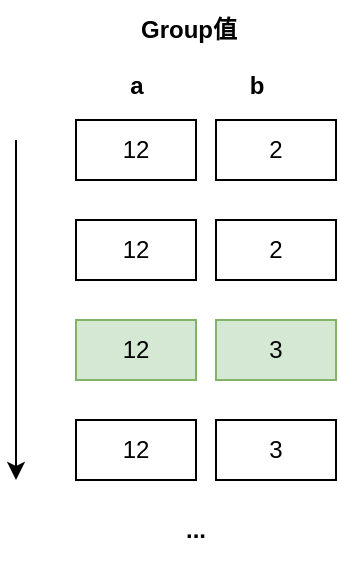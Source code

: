 <mxfile version="24.2.5" type="device">
  <diagram name="第 1 页" id="rgk8OGFIlBBUrkotk4T9">
    <mxGraphModel dx="2074" dy="1196" grid="1" gridSize="10" guides="1" tooltips="1" connect="1" arrows="1" fold="1" page="1" pageScale="1" pageWidth="827" pageHeight="1169" math="0" shadow="0">
      <root>
        <mxCell id="0" />
        <mxCell id="1" parent="0" />
        <mxCell id="u3coX2I7U0QBWvFU0Aoo-1" value="12" style="rounded=0;whiteSpace=wrap;html=1;" vertex="1" parent="1">
          <mxGeometry x="230" y="300" width="60" height="30" as="geometry" />
        </mxCell>
        <mxCell id="u3coX2I7U0QBWvFU0Aoo-2" value="2" style="rounded=0;whiteSpace=wrap;html=1;" vertex="1" parent="1">
          <mxGeometry x="300" y="300" width="60" height="30" as="geometry" />
        </mxCell>
        <mxCell id="u3coX2I7U0QBWvFU0Aoo-3" value="12" style="rounded=0;whiteSpace=wrap;html=1;" vertex="1" parent="1">
          <mxGeometry x="230" y="350" width="60" height="30" as="geometry" />
        </mxCell>
        <mxCell id="u3coX2I7U0QBWvFU0Aoo-4" value="2" style="rounded=0;whiteSpace=wrap;html=1;" vertex="1" parent="1">
          <mxGeometry x="300" y="350" width="60" height="30" as="geometry" />
        </mxCell>
        <mxCell id="u3coX2I7U0QBWvFU0Aoo-5" value="12" style="rounded=0;whiteSpace=wrap;html=1;fillColor=#d5e8d4;strokeColor=#82b366;" vertex="1" parent="1">
          <mxGeometry x="230" y="400" width="60" height="30" as="geometry" />
        </mxCell>
        <mxCell id="u3coX2I7U0QBWvFU0Aoo-6" value="3" style="rounded=0;whiteSpace=wrap;html=1;fillColor=#d5e8d4;strokeColor=#82b366;" vertex="1" parent="1">
          <mxGeometry x="300" y="400" width="60" height="30" as="geometry" />
        </mxCell>
        <mxCell id="u3coX2I7U0QBWvFU0Aoo-7" value="12" style="rounded=0;whiteSpace=wrap;html=1;" vertex="1" parent="1">
          <mxGeometry x="230" y="450" width="60" height="30" as="geometry" />
        </mxCell>
        <mxCell id="u3coX2I7U0QBWvFU0Aoo-8" value="3" style="rounded=0;whiteSpace=wrap;html=1;" vertex="1" parent="1">
          <mxGeometry x="300" y="450" width="60" height="30" as="geometry" />
        </mxCell>
        <mxCell id="u3coX2I7U0QBWvFU0Aoo-21" value="Group值" style="text;html=1;align=center;verticalAlign=middle;resizable=0;points=[];autosize=1;strokeColor=none;fillColor=none;fontStyle=1" vertex="1" parent="1">
          <mxGeometry x="251" y="240" width="70" height="30" as="geometry" />
        </mxCell>
        <mxCell id="u3coX2I7U0QBWvFU0Aoo-22" value="a" style="text;html=1;align=center;verticalAlign=middle;resizable=0;points=[];autosize=1;strokeColor=none;fillColor=none;fontStyle=1" vertex="1" parent="1">
          <mxGeometry x="245" y="268" width="30" height="30" as="geometry" />
        </mxCell>
        <mxCell id="u3coX2I7U0QBWvFU0Aoo-23" value="b" style="text;html=1;align=center;verticalAlign=middle;resizable=0;points=[];autosize=1;strokeColor=none;fillColor=none;fontStyle=1" vertex="1" parent="1">
          <mxGeometry x="305" y="268" width="30" height="30" as="geometry" />
        </mxCell>
        <mxCell id="u3coX2I7U0QBWvFU0Aoo-25" value="&lt;b&gt;...&lt;/b&gt;" style="text;html=1;align=center;verticalAlign=middle;whiteSpace=wrap;rounded=0;" vertex="1" parent="1">
          <mxGeometry x="260" y="490" width="60" height="30" as="geometry" />
        </mxCell>
        <mxCell id="u3coX2I7U0QBWvFU0Aoo-26" value="" style="endArrow=classic;html=1;rounded=0;" edge="1" parent="1">
          <mxGeometry width="50" height="50" relative="1" as="geometry">
            <mxPoint x="200" y="310" as="sourcePoint" />
            <mxPoint x="200" y="480" as="targetPoint" />
          </mxGeometry>
        </mxCell>
      </root>
    </mxGraphModel>
  </diagram>
</mxfile>
